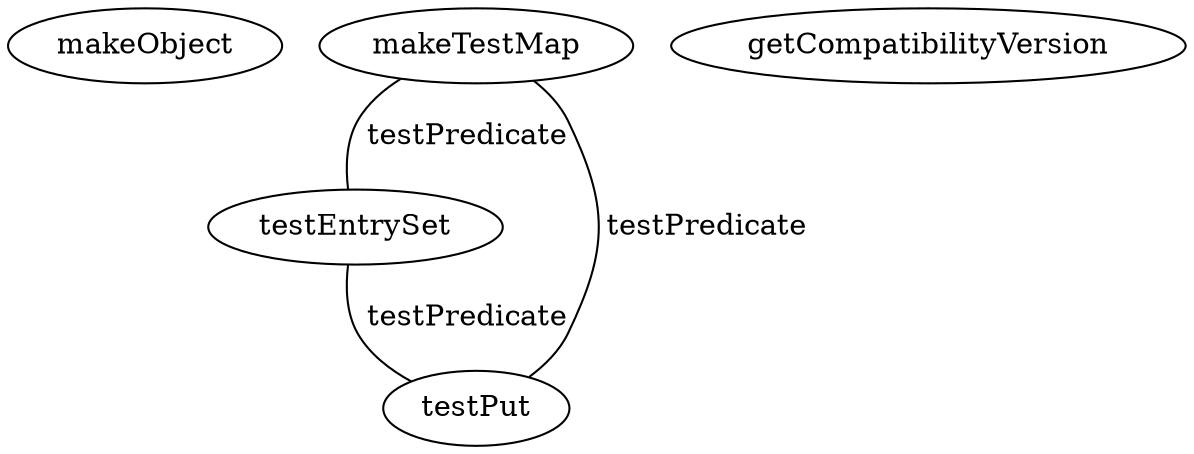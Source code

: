 digraph G {
makeObject;
makeTestMap;
getCompatibilityVersion;
testEntrySet;
testPut;
makeTestMap -> testEntrySet [label=" testPredicate", dir=none];
makeTestMap -> testPut [label=" testPredicate", dir=none];
testEntrySet -> testPut [label=" testPredicate", dir=none];
}